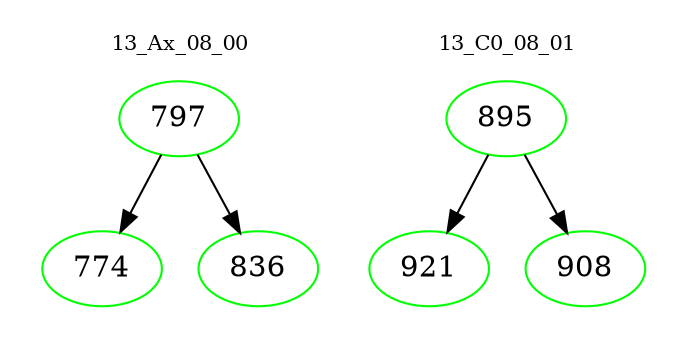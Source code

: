 digraph{
subgraph cluster_0 {
color = white
label = "13_Ax_08_00";
fontsize=10;
T0_797 [label="797", color="green"]
T0_797 -> T0_774 [color="black"]
T0_774 [label="774", color="green"]
T0_797 -> T0_836 [color="black"]
T0_836 [label="836", color="green"]
}
subgraph cluster_1 {
color = white
label = "13_C0_08_01";
fontsize=10;
T1_895 [label="895", color="green"]
T1_895 -> T1_921 [color="black"]
T1_921 [label="921", color="green"]
T1_895 -> T1_908 [color="black"]
T1_908 [label="908", color="green"]
}
}
